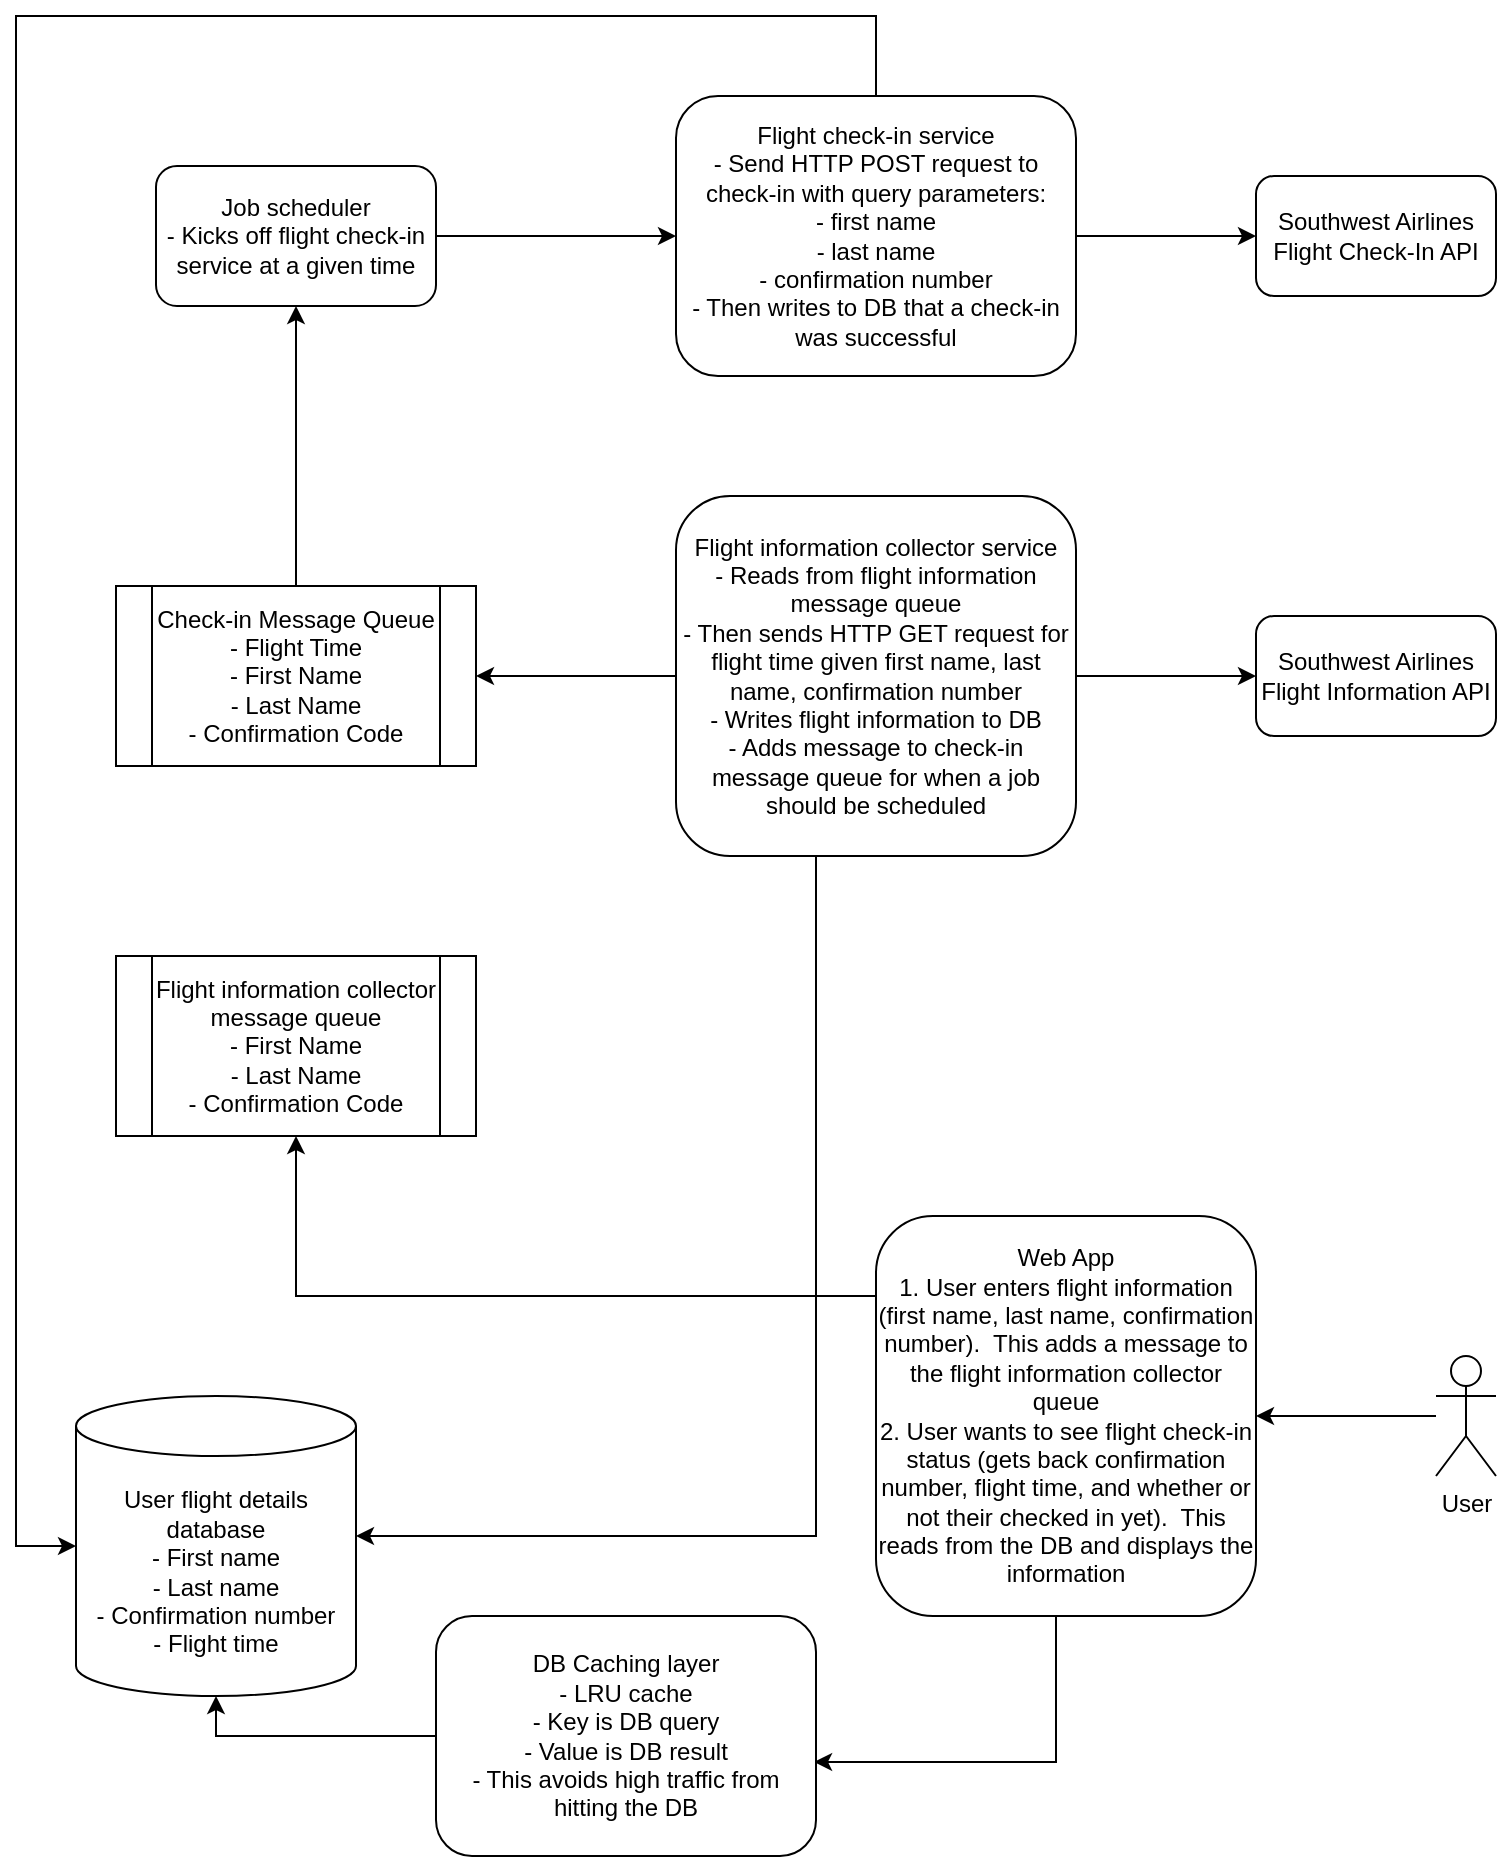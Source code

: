 <mxfile version="21.6.6" type="device">
  <diagram name="Page-1" id="eu7qMN5CvWjbm2lcWE_K">
    <mxGraphModel dx="2074" dy="1086" grid="1" gridSize="10" guides="1" tooltips="1" connect="1" arrows="1" fold="1" page="1" pageScale="1" pageWidth="850" pageHeight="1100" math="0" shadow="0">
      <root>
        <mxCell id="0" />
        <mxCell id="1" parent="0" />
        <mxCell id="fuZp-VxLnqiwLf1VORub-26" style="edgeStyle=orthogonalEdgeStyle;rounded=0;orthogonalLoop=1;jettySize=auto;html=1;entryX=0.5;entryY=1;entryDx=0;entryDy=0;" edge="1" parent="1" target="fuZp-VxLnqiwLf1VORub-25">
          <mxGeometry relative="1" as="geometry">
            <mxPoint x="470" y="710" as="sourcePoint" />
            <mxPoint x="180" y="640" as="targetPoint" />
            <Array as="points">
              <mxPoint x="180" y="710" />
            </Array>
          </mxGeometry>
        </mxCell>
        <mxCell id="fuZp-VxLnqiwLf1VORub-30" style="edgeStyle=orthogonalEdgeStyle;rounded=0;orthogonalLoop=1;jettySize=auto;html=1;entryX=0.995;entryY=0.608;entryDx=0;entryDy=0;entryPerimeter=0;" edge="1" parent="1" source="fuZp-VxLnqiwLf1VORub-1" target="fuZp-VxLnqiwLf1VORub-29">
          <mxGeometry relative="1" as="geometry">
            <Array as="points">
              <mxPoint x="560" y="943" />
            </Array>
          </mxGeometry>
        </mxCell>
        <mxCell id="fuZp-VxLnqiwLf1VORub-1" value="&lt;div&gt;Web App&lt;/div&gt;&lt;div&gt;1. User enters flight information (first name, last name, confirmation number).&amp;nbsp; This adds a message to the flight information collector queue&lt;br&gt;&lt;/div&gt;&lt;div&gt;2. User wants to see flight check-in status (gets back confirmation number, flight time, and whether or not their checked in yet).&amp;nbsp; This reads from the DB and displays the information&lt;br&gt;&lt;/div&gt;" style="rounded=1;whiteSpace=wrap;html=1;" vertex="1" parent="1">
          <mxGeometry x="470" y="670" width="190" height="200" as="geometry" />
        </mxCell>
        <mxCell id="fuZp-VxLnqiwLf1VORub-14" style="edgeStyle=orthogonalEdgeStyle;rounded=0;orthogonalLoop=1;jettySize=auto;html=1;" edge="1" parent="1" source="fuZp-VxLnqiwLf1VORub-2" target="fuZp-VxLnqiwLf1VORub-4">
          <mxGeometry relative="1" as="geometry" />
        </mxCell>
        <mxCell id="fuZp-VxLnqiwLf1VORub-23" style="edgeStyle=orthogonalEdgeStyle;rounded=0;orthogonalLoop=1;jettySize=auto;html=1;" edge="1" parent="1" source="fuZp-VxLnqiwLf1VORub-2" target="fuZp-VxLnqiwLf1VORub-22">
          <mxGeometry relative="1" as="geometry" />
        </mxCell>
        <mxCell id="fuZp-VxLnqiwLf1VORub-27" style="edgeStyle=orthogonalEdgeStyle;rounded=0;orthogonalLoop=1;jettySize=auto;html=1;" edge="1" parent="1" source="fuZp-VxLnqiwLf1VORub-2" target="fuZp-VxLnqiwLf1VORub-6">
          <mxGeometry relative="1" as="geometry">
            <Array as="points">
              <mxPoint x="440" y="830" />
            </Array>
          </mxGeometry>
        </mxCell>
        <mxCell id="fuZp-VxLnqiwLf1VORub-2" value="&lt;div&gt;Flight information collector service&lt;br&gt;&lt;/div&gt;&lt;div&gt;- Reads from flight information message queue&lt;br&gt;&lt;/div&gt;&lt;div&gt;- Then sends HTTP GET request for flight time given first name, last name, confirmation number&lt;/div&gt;&lt;div&gt;- Writes flight information to DB&lt;/div&gt;&lt;div&gt;- Adds message to check-in message queue for when a job should be scheduled&lt;br&gt;&lt;/div&gt;" style="rounded=1;whiteSpace=wrap;html=1;" vertex="1" parent="1">
          <mxGeometry x="370" y="310" width="200" height="180" as="geometry" />
        </mxCell>
        <mxCell id="fuZp-VxLnqiwLf1VORub-4" value="Southwest Airlines Flight Information API" style="rounded=1;whiteSpace=wrap;html=1;" vertex="1" parent="1">
          <mxGeometry x="660" y="370" width="120" height="60" as="geometry" />
        </mxCell>
        <mxCell id="fuZp-VxLnqiwLf1VORub-11" style="edgeStyle=orthogonalEdgeStyle;rounded=0;orthogonalLoop=1;jettySize=auto;html=1;" edge="1" parent="1" source="fuZp-VxLnqiwLf1VORub-5" target="fuZp-VxLnqiwLf1VORub-1">
          <mxGeometry relative="1" as="geometry" />
        </mxCell>
        <mxCell id="fuZp-VxLnqiwLf1VORub-5" value="&lt;div&gt;User&lt;/div&gt;" style="shape=umlActor;verticalLabelPosition=bottom;verticalAlign=top;html=1;outlineConnect=0;" vertex="1" parent="1">
          <mxGeometry x="750" y="740" width="30" height="60" as="geometry" />
        </mxCell>
        <mxCell id="fuZp-VxLnqiwLf1VORub-6" value="&lt;div&gt;User flight details database&lt;/div&gt;&lt;div&gt;- First name&lt;/div&gt;&lt;div&gt;- Last name&lt;/div&gt;&lt;div&gt;- Confirmation number&lt;/div&gt;&lt;div&gt;- Flight time&lt;br&gt;&lt;/div&gt;" style="shape=cylinder3;whiteSpace=wrap;html=1;boundedLbl=1;backgroundOutline=1;size=15;" vertex="1" parent="1">
          <mxGeometry x="70" y="760" width="140" height="150" as="geometry" />
        </mxCell>
        <mxCell id="fuZp-VxLnqiwLf1VORub-7" value="Southwest Airlines Flight Check-In API" style="rounded=1;whiteSpace=wrap;html=1;" vertex="1" parent="1">
          <mxGeometry x="660" y="150" width="120" height="60" as="geometry" />
        </mxCell>
        <mxCell id="fuZp-VxLnqiwLf1VORub-15" style="edgeStyle=orthogonalEdgeStyle;rounded=0;orthogonalLoop=1;jettySize=auto;html=1;entryX=0;entryY=0.5;entryDx=0;entryDy=0;" edge="1" parent="1" source="fuZp-VxLnqiwLf1VORub-13" target="fuZp-VxLnqiwLf1VORub-7">
          <mxGeometry relative="1" as="geometry" />
        </mxCell>
        <mxCell id="fuZp-VxLnqiwLf1VORub-32" style="edgeStyle=orthogonalEdgeStyle;rounded=0;orthogonalLoop=1;jettySize=auto;html=1;" edge="1" parent="1" source="fuZp-VxLnqiwLf1VORub-13" target="fuZp-VxLnqiwLf1VORub-6">
          <mxGeometry relative="1" as="geometry">
            <Array as="points">
              <mxPoint x="470" y="70" />
              <mxPoint x="40" y="70" />
              <mxPoint x="40" y="835" />
            </Array>
          </mxGeometry>
        </mxCell>
        <mxCell id="fuZp-VxLnqiwLf1VORub-13" value="&lt;div&gt;Flight check-in service&lt;/div&gt;&lt;div&gt;- Send HTTP POST request to check-in with query parameters:&lt;/div&gt;&lt;div&gt;- first name&lt;/div&gt;&lt;div&gt;- last name&lt;/div&gt;&lt;div&gt;- confirmation number&lt;/div&gt;&lt;div&gt;- Then writes to DB that a check-in was successful&lt;br&gt;&lt;/div&gt;" style="rounded=1;whiteSpace=wrap;html=1;" vertex="1" parent="1">
          <mxGeometry x="370" y="110" width="200" height="140" as="geometry" />
        </mxCell>
        <mxCell id="fuZp-VxLnqiwLf1VORub-17" style="edgeStyle=orthogonalEdgeStyle;rounded=0;orthogonalLoop=1;jettySize=auto;html=1;entryX=0;entryY=0.5;entryDx=0;entryDy=0;" edge="1" parent="1" source="fuZp-VxLnqiwLf1VORub-16" target="fuZp-VxLnqiwLf1VORub-13">
          <mxGeometry relative="1" as="geometry" />
        </mxCell>
        <mxCell id="fuZp-VxLnqiwLf1VORub-16" value="&lt;div&gt;Job scheduler&lt;/div&gt;&lt;div&gt;- Kicks off flight check-in service at a given time&lt;br&gt;&lt;/div&gt;" style="rounded=1;whiteSpace=wrap;html=1;" vertex="1" parent="1">
          <mxGeometry x="110" y="145" width="140" height="70" as="geometry" />
        </mxCell>
        <mxCell id="fuZp-VxLnqiwLf1VORub-24" style="edgeStyle=orthogonalEdgeStyle;rounded=0;orthogonalLoop=1;jettySize=auto;html=1;" edge="1" parent="1" source="fuZp-VxLnqiwLf1VORub-22" target="fuZp-VxLnqiwLf1VORub-16">
          <mxGeometry relative="1" as="geometry" />
        </mxCell>
        <mxCell id="fuZp-VxLnqiwLf1VORub-22" value="&lt;div&gt;Check-in Message Queue&lt;/div&gt;&lt;div&gt;- Flight Time&lt;/div&gt;&lt;div&gt;- First Name&lt;/div&gt;&lt;div&gt;- Last Name&lt;br&gt;&lt;/div&gt;&lt;div&gt;- Confirmation Code&lt;br&gt;&lt;/div&gt;" style="shape=process;whiteSpace=wrap;html=1;backgroundOutline=1;" vertex="1" parent="1">
          <mxGeometry x="90" y="355" width="180" height="90" as="geometry" />
        </mxCell>
        <mxCell id="fuZp-VxLnqiwLf1VORub-25" value="&lt;div&gt;Flight information collector message queue&lt;/div&gt;&lt;div&gt;- First Name&lt;/div&gt;&lt;div&gt;- Last Name&lt;br&gt;&lt;/div&gt;&lt;div&gt;- Confirmation Code&lt;br&gt;&lt;/div&gt;" style="shape=process;whiteSpace=wrap;html=1;backgroundOutline=1;" vertex="1" parent="1">
          <mxGeometry x="90" y="540" width="180" height="90" as="geometry" />
        </mxCell>
        <mxCell id="fuZp-VxLnqiwLf1VORub-31" style="edgeStyle=orthogonalEdgeStyle;rounded=0;orthogonalLoop=1;jettySize=auto;html=1;entryX=0.5;entryY=1;entryDx=0;entryDy=0;entryPerimeter=0;" edge="1" parent="1" source="fuZp-VxLnqiwLf1VORub-29" target="fuZp-VxLnqiwLf1VORub-6">
          <mxGeometry relative="1" as="geometry" />
        </mxCell>
        <mxCell id="fuZp-VxLnqiwLf1VORub-29" value="&lt;div&gt;DB Caching layer&lt;/div&gt;&lt;div&gt;- LRU cache&lt;/div&gt;&lt;div&gt;- Key is DB query&lt;/div&gt;&lt;div&gt;- Value is DB result&lt;/div&gt;&lt;div&gt;- This avoids high traffic from hitting the DB&lt;br&gt;&lt;/div&gt;" style="rounded=1;whiteSpace=wrap;html=1;" vertex="1" parent="1">
          <mxGeometry x="250" y="870" width="190" height="120" as="geometry" />
        </mxCell>
      </root>
    </mxGraphModel>
  </diagram>
</mxfile>
